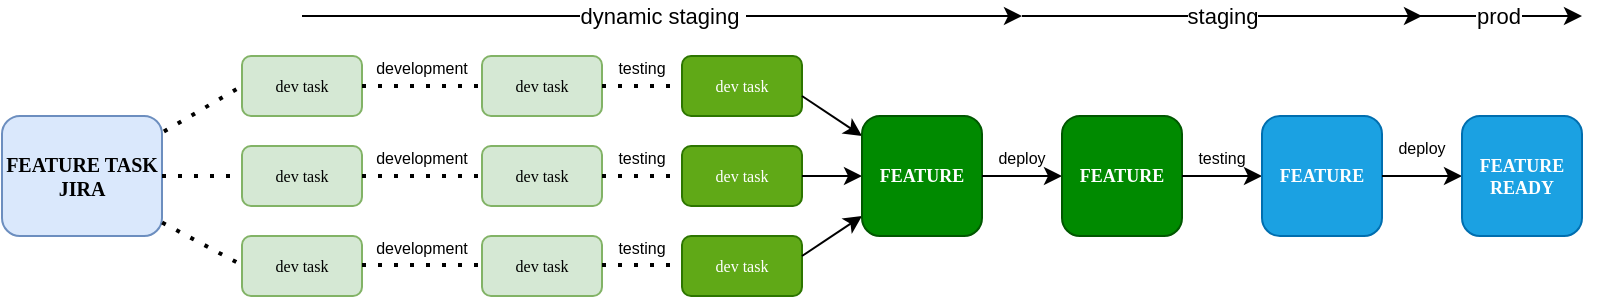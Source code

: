 <mxfile version="13.9.2" type="github">
  <diagram name="Page-1" id="74e2e168-ea6b-b213-b513-2b3c1d86103e">
    <mxGraphModel dx="1117" dy="629" grid="1" gridSize="10" guides="1" tooltips="1" connect="1" arrows="1" fold="1" page="1" pageScale="1" pageWidth="1100" pageHeight="850" background="#ffffff" math="0" shadow="0">
      <root>
        <mxCell id="0" />
        <mxCell id="1" parent="0" />
        <mxCell id="RN37qcFzK1oXaAnjsQLj-27" value="&lt;font&gt;&lt;b&gt;&lt;font size=&quot;1&quot;&gt;FEATURE TASK JIRA&lt;/font&gt;&lt;br&gt;&lt;/b&gt;&lt;/font&gt;" style="rounded=1;whiteSpace=wrap;html=1;shadow=0;labelBackgroundColor=none;strokeWidth=1;fontFamily=Verdana;fontSize=8;align=center;fillColor=#dae8fc;strokeColor=#6c8ebf;" vertex="1" parent="1">
          <mxGeometry x="170" y="190" width="80" height="60" as="geometry" />
        </mxCell>
        <mxCell id="RN37qcFzK1oXaAnjsQLj-28" value="dev task" style="rounded=1;whiteSpace=wrap;html=1;shadow=0;labelBackgroundColor=none;strokeWidth=1;fontFamily=Verdana;fontSize=8;align=center;fillColor=#d5e8d4;strokeColor=#82b366;" vertex="1" parent="1">
          <mxGeometry x="290" y="160" width="60" height="30" as="geometry" />
        </mxCell>
        <mxCell id="RN37qcFzK1oXaAnjsQLj-32" value="dev task" style="rounded=1;whiteSpace=wrap;html=1;shadow=0;labelBackgroundColor=none;strokeWidth=1;fontFamily=Verdana;fontSize=8;align=center;fillColor=#d5e8d4;strokeColor=#82b366;" vertex="1" parent="1">
          <mxGeometry x="290" y="205" width="60" height="30" as="geometry" />
        </mxCell>
        <mxCell id="RN37qcFzK1oXaAnjsQLj-33" value="dev task" style="rounded=1;whiteSpace=wrap;html=1;shadow=0;labelBackgroundColor=none;strokeWidth=1;fontFamily=Verdana;fontSize=8;align=center;fillColor=#d5e8d4;strokeColor=#82b366;" vertex="1" parent="1">
          <mxGeometry x="290" y="250" width="60" height="30" as="geometry" />
        </mxCell>
        <mxCell id="RN37qcFzK1oXaAnjsQLj-34" value="" style="endArrow=none;dashed=1;html=1;dashPattern=1 3;strokeWidth=2;exitX=1;exitY=0.5;exitDx=0;exitDy=0;" edge="1" parent="1">
          <mxGeometry width="50" height="50" relative="1" as="geometry">
            <mxPoint x="350" y="264.56" as="sourcePoint" />
            <mxPoint x="420" y="264.56" as="targetPoint" />
          </mxGeometry>
        </mxCell>
        <mxCell id="RN37qcFzK1oXaAnjsQLj-35" value="" style="endArrow=none;dashed=1;html=1;dashPattern=1 3;strokeWidth=2;exitX=1;exitY=0.5;exitDx=0;exitDy=0;" edge="1" parent="1">
          <mxGeometry width="50" height="50" relative="1" as="geometry">
            <mxPoint x="350" y="174.98" as="sourcePoint" />
            <mxPoint x="420" y="174.98" as="targetPoint" />
          </mxGeometry>
        </mxCell>
        <mxCell id="RN37qcFzK1oXaAnjsQLj-36" value="" style="endArrow=none;dashed=1;html=1;dashPattern=1 3;strokeWidth=2;exitX=1;exitY=0.5;exitDx=0;exitDy=0;" edge="1" parent="1">
          <mxGeometry width="50" height="50" relative="1" as="geometry">
            <mxPoint x="350" y="219.98" as="sourcePoint" />
            <mxPoint x="420" y="219.98" as="targetPoint" />
          </mxGeometry>
        </mxCell>
        <mxCell id="RN37qcFzK1oXaAnjsQLj-37" value="dev task" style="rounded=1;whiteSpace=wrap;html=1;shadow=0;labelBackgroundColor=none;strokeWidth=1;fontFamily=Verdana;fontSize=8;align=center;fillColor=#d5e8d4;strokeColor=#82b366;" vertex="1" parent="1">
          <mxGeometry x="410" y="160" width="60" height="30" as="geometry" />
        </mxCell>
        <mxCell id="RN37qcFzK1oXaAnjsQLj-38" value="dev task" style="rounded=1;whiteSpace=wrap;html=1;shadow=0;labelBackgroundColor=none;strokeWidth=1;fontFamily=Verdana;fontSize=8;align=center;fillColor=#d5e8d4;strokeColor=#82b366;" vertex="1" parent="1">
          <mxGeometry x="410" y="205" width="60" height="30" as="geometry" />
        </mxCell>
        <mxCell id="RN37qcFzK1oXaAnjsQLj-39" value="dev task" style="rounded=1;whiteSpace=wrap;html=1;shadow=0;labelBackgroundColor=none;strokeWidth=1;fontFamily=Verdana;fontSize=8;align=center;fillColor=#d5e8d4;strokeColor=#82b366;" vertex="1" parent="1">
          <mxGeometry x="410" y="250" width="60" height="30" as="geometry" />
        </mxCell>
        <mxCell id="RN37qcFzK1oXaAnjsQLj-40" value="&lt;font style=&quot;font-size: 8px&quot;&gt;development&lt;/font&gt;" style="text;html=1;strokeColor=none;fillColor=none;align=center;verticalAlign=middle;whiteSpace=wrap;rounded=0;" vertex="1" parent="1">
          <mxGeometry x="360" y="160" width="40" height="10" as="geometry" />
        </mxCell>
        <mxCell id="RN37qcFzK1oXaAnjsQLj-41" value="&lt;font style=&quot;font-size: 8px&quot;&gt;development&lt;/font&gt;" style="text;html=1;strokeColor=none;fillColor=none;align=center;verticalAlign=middle;whiteSpace=wrap;rounded=0;" vertex="1" parent="1">
          <mxGeometry x="360" y="200" width="40" height="20" as="geometry" />
        </mxCell>
        <mxCell id="RN37qcFzK1oXaAnjsQLj-42" value="&lt;font style=&quot;font-size: 8px&quot;&gt;development&lt;/font&gt;" style="text;html=1;strokeColor=none;fillColor=none;align=center;verticalAlign=middle;whiteSpace=wrap;rounded=0;" vertex="1" parent="1">
          <mxGeometry x="360" y="250" width="40" height="10" as="geometry" />
        </mxCell>
        <mxCell id="RN37qcFzK1oXaAnjsQLj-49" value="" style="endArrow=none;dashed=1;html=1;dashPattern=1 3;strokeWidth=2;exitX=1;exitY=0.5;exitDx=0;exitDy=0;" edge="1" parent="1">
          <mxGeometry width="50" height="50" relative="1" as="geometry">
            <mxPoint x="470" y="264.56" as="sourcePoint" />
            <mxPoint x="540" y="264.56" as="targetPoint" />
          </mxGeometry>
        </mxCell>
        <mxCell id="RN37qcFzK1oXaAnjsQLj-50" value="" style="endArrow=none;dashed=1;html=1;dashPattern=1 3;strokeWidth=2;exitX=1;exitY=0.5;exitDx=0;exitDy=0;" edge="1" parent="1">
          <mxGeometry width="50" height="50" relative="1" as="geometry">
            <mxPoint x="470" y="174.98" as="sourcePoint" />
            <mxPoint x="540" y="174.98" as="targetPoint" />
          </mxGeometry>
        </mxCell>
        <mxCell id="RN37qcFzK1oXaAnjsQLj-51" value="" style="endArrow=none;dashed=1;html=1;dashPattern=1 3;strokeWidth=2;exitX=1;exitY=0.5;exitDx=0;exitDy=0;" edge="1" parent="1">
          <mxGeometry width="50" height="50" relative="1" as="geometry">
            <mxPoint x="470" y="219.98" as="sourcePoint" />
            <mxPoint x="540" y="219.98" as="targetPoint" />
          </mxGeometry>
        </mxCell>
        <mxCell id="RN37qcFzK1oXaAnjsQLj-52" value="&lt;font style=&quot;font-size: 8px&quot;&gt;testing&lt;/font&gt;" style="text;html=1;strokeColor=none;fillColor=none;align=center;verticalAlign=middle;whiteSpace=wrap;rounded=0;" vertex="1" parent="1">
          <mxGeometry x="470" y="160" width="40" height="10" as="geometry" />
        </mxCell>
        <mxCell id="RN37qcFzK1oXaAnjsQLj-53" value="&lt;font style=&quot;font-size: 8px&quot;&gt;testing&lt;/font&gt;" style="text;html=1;strokeColor=none;fillColor=none;align=center;verticalAlign=middle;whiteSpace=wrap;rounded=0;" vertex="1" parent="1">
          <mxGeometry x="470" y="200" width="40" height="20" as="geometry" />
        </mxCell>
        <mxCell id="RN37qcFzK1oXaAnjsQLj-54" value="&lt;font style=&quot;font-size: 8px&quot;&gt;testing&lt;/font&gt;" style="text;html=1;strokeColor=none;fillColor=none;align=center;verticalAlign=middle;whiteSpace=wrap;rounded=0;" vertex="1" parent="1">
          <mxGeometry x="470" y="250" width="40" height="10" as="geometry" />
        </mxCell>
        <mxCell id="RN37qcFzK1oXaAnjsQLj-55" value="dev task" style="rounded=1;whiteSpace=wrap;html=1;shadow=0;labelBackgroundColor=none;strokeWidth=1;fontFamily=Verdana;fontSize=8;align=center;fillColor=#60a917;strokeColor=#2D7600;fontColor=#ffffff;" vertex="1" parent="1">
          <mxGeometry x="510" y="160" width="60" height="30" as="geometry" />
        </mxCell>
        <mxCell id="RN37qcFzK1oXaAnjsQLj-56" value="dev task" style="rounded=1;whiteSpace=wrap;html=1;shadow=0;labelBackgroundColor=none;strokeWidth=1;fontFamily=Verdana;fontSize=8;align=center;fillColor=#60a917;strokeColor=#2D7600;fontColor=#ffffff;" vertex="1" parent="1">
          <mxGeometry x="510" y="205" width="60" height="30" as="geometry" />
        </mxCell>
        <mxCell id="RN37qcFzK1oXaAnjsQLj-57" value="dev task" style="rounded=1;whiteSpace=wrap;html=1;shadow=0;labelBackgroundColor=none;strokeWidth=1;fontFamily=Verdana;fontSize=8;align=center;fillColor=#60a917;strokeColor=#2D7600;fontColor=#ffffff;" vertex="1" parent="1">
          <mxGeometry x="510" y="250" width="60" height="30" as="geometry" />
        </mxCell>
        <mxCell id="RN37qcFzK1oXaAnjsQLj-58" value="" style="endArrow=classic;html=1;" edge="1" parent="1">
          <mxGeometry width="50" height="50" relative="1" as="geometry">
            <mxPoint x="570" y="180" as="sourcePoint" />
            <mxPoint x="600" y="200" as="targetPoint" />
          </mxGeometry>
        </mxCell>
        <mxCell id="RN37qcFzK1oXaAnjsQLj-59" value="" style="endArrow=classic;html=1;exitX=1.056;exitY=0.492;exitDx=0;exitDy=0;exitPerimeter=0;" edge="1" parent="1">
          <mxGeometry width="50" height="50" relative="1" as="geometry">
            <mxPoint x="570" y="260" as="sourcePoint" />
            <mxPoint x="600" y="240" as="targetPoint" />
          </mxGeometry>
        </mxCell>
        <mxCell id="RN37qcFzK1oXaAnjsQLj-60" value="" style="endArrow=classic;html=1;" edge="1" parent="1">
          <mxGeometry width="50" height="50" relative="1" as="geometry">
            <mxPoint x="570" y="220" as="sourcePoint" />
            <mxPoint x="600" y="220" as="targetPoint" />
          </mxGeometry>
        </mxCell>
        <mxCell id="RN37qcFzK1oXaAnjsQLj-61" value="&lt;font style=&quot;font-size: 9px&quot;&gt;&lt;b&gt;FEATURE&lt;/b&gt;&lt;/font&gt;" style="rounded=1;whiteSpace=wrap;html=1;shadow=0;labelBackgroundColor=none;strokeWidth=1;fontFamily=Verdana;fontSize=8;align=center;fillColor=#008a00;strokeColor=#005700;fontColor=#ffffff;" vertex="1" parent="1">
          <mxGeometry x="600" y="190" width="60" height="60" as="geometry" />
        </mxCell>
        <mxCell id="RN37qcFzK1oXaAnjsQLj-62" value="" style="endArrow=classic;html=1;" edge="1" parent="1">
          <mxGeometry width="50" height="50" relative="1" as="geometry">
            <mxPoint x="660" y="220" as="sourcePoint" />
            <mxPoint x="700" y="220" as="targetPoint" />
          </mxGeometry>
        </mxCell>
        <mxCell id="RN37qcFzK1oXaAnjsQLj-65" value="&lt;span style=&quot;font-size: 8px&quot;&gt;deploy&lt;/span&gt;" style="text;html=1;strokeColor=none;fillColor=none;align=center;verticalAlign=middle;whiteSpace=wrap;rounded=0;" vertex="1" parent="1">
          <mxGeometry x="660" y="205" width="40" height="10" as="geometry" />
        </mxCell>
        <mxCell id="RN37qcFzK1oXaAnjsQLj-67" value="&lt;font style=&quot;font-size: 9px&quot;&gt;&lt;b&gt;FEATURE&lt;/b&gt;&lt;/font&gt;" style="rounded=1;whiteSpace=wrap;html=1;shadow=0;labelBackgroundColor=none;strokeWidth=1;fontFamily=Verdana;fontSize=8;align=center;fillColor=#008a00;strokeColor=#005700;fontColor=#ffffff;" vertex="1" parent="1">
          <mxGeometry x="700" y="190" width="60" height="60" as="geometry" />
        </mxCell>
        <mxCell id="RN37qcFzK1oXaAnjsQLj-68" value="" style="endArrow=classic;html=1;" edge="1" parent="1">
          <mxGeometry width="50" height="50" relative="1" as="geometry">
            <mxPoint x="760" y="220" as="sourcePoint" />
            <mxPoint x="800" y="220" as="targetPoint" />
          </mxGeometry>
        </mxCell>
        <mxCell id="RN37qcFzK1oXaAnjsQLj-69" value="&lt;p&gt;&lt;span style=&quot;font-size: 8px&quot;&gt;testing&lt;/span&gt;&lt;/p&gt;" style="text;html=1;strokeColor=none;fillColor=none;align=center;verticalAlign=middle;whiteSpace=wrap;rounded=0;" vertex="1" parent="1">
          <mxGeometry x="760" y="190" width="40" height="40" as="geometry" />
        </mxCell>
        <mxCell id="RN37qcFzK1oXaAnjsQLj-70" value="&lt;font style=&quot;font-size: 9px&quot;&gt;&lt;b&gt;FEATURE&lt;/b&gt;&lt;/font&gt;" style="rounded=1;whiteSpace=wrap;html=1;shadow=0;labelBackgroundColor=none;strokeWidth=1;fontFamily=Verdana;fontSize=8;align=center;fillColor=#1ba1e2;strokeColor=#006EAF;fontColor=#ffffff;" vertex="1" parent="1">
          <mxGeometry x="800" y="190" width="60" height="60" as="geometry" />
        </mxCell>
        <mxCell id="RN37qcFzK1oXaAnjsQLj-71" value="" style="endArrow=none;dashed=1;html=1;dashPattern=1 3;strokeWidth=2;exitX=1.001;exitY=0.888;exitDx=0;exitDy=0;exitPerimeter=0;" edge="1" parent="1" source="RN37qcFzK1oXaAnjsQLj-27">
          <mxGeometry width="50" height="50" relative="1" as="geometry">
            <mxPoint x="220" y="264.56" as="sourcePoint" />
            <mxPoint x="290" y="264.56" as="targetPoint" />
          </mxGeometry>
        </mxCell>
        <mxCell id="RN37qcFzK1oXaAnjsQLj-72" value="" style="endArrow=none;dashed=1;html=1;dashPattern=1 3;strokeWidth=2;exitX=1.012;exitY=0.13;exitDx=0;exitDy=0;exitPerimeter=0;" edge="1" parent="1" source="RN37qcFzK1oXaAnjsQLj-27">
          <mxGeometry width="50" height="50" relative="1" as="geometry">
            <mxPoint x="220" y="174.98" as="sourcePoint" />
            <mxPoint x="290" y="174.98" as="targetPoint" />
          </mxGeometry>
        </mxCell>
        <mxCell id="RN37qcFzK1oXaAnjsQLj-73" value="" style="endArrow=none;dashed=1;html=1;dashPattern=1 3;strokeWidth=2;" edge="1" parent="1">
          <mxGeometry width="50" height="50" relative="1" as="geometry">
            <mxPoint x="250" y="220" as="sourcePoint" />
            <mxPoint x="290" y="219.98" as="targetPoint" />
          </mxGeometry>
        </mxCell>
        <mxCell id="RN37qcFzK1oXaAnjsQLj-75" value="" style="endArrow=classic;html=1;" edge="1" parent="1">
          <mxGeometry width="50" height="50" relative="1" as="geometry">
            <mxPoint x="860" y="220" as="sourcePoint" />
            <mxPoint x="900" y="220" as="targetPoint" />
          </mxGeometry>
        </mxCell>
        <mxCell id="RN37qcFzK1oXaAnjsQLj-76" value="&lt;span style=&quot;font-size: 8px&quot;&gt;deploy&lt;/span&gt;" style="text;html=1;strokeColor=none;fillColor=none;align=center;verticalAlign=middle;whiteSpace=wrap;rounded=0;" vertex="1" parent="1">
          <mxGeometry x="860" y="200" width="40" height="10" as="geometry" />
        </mxCell>
        <mxCell id="RN37qcFzK1oXaAnjsQLj-81" value="&lt;font style=&quot;font-size: 9px&quot;&gt;&lt;b&gt;FEATURE READY&lt;/b&gt;&lt;/font&gt;" style="rounded=1;whiteSpace=wrap;html=1;shadow=0;labelBackgroundColor=none;strokeWidth=1;fontFamily=Verdana;fontSize=8;align=center;fillColor=#1ba1e2;strokeColor=#006EAF;fontColor=#ffffff;" vertex="1" parent="1">
          <mxGeometry x="900" y="190" width="60" height="60" as="geometry" />
        </mxCell>
        <mxCell id="RN37qcFzK1oXaAnjsQLj-82" value="" style="endArrow=classic;html=1;" edge="1" parent="1">
          <mxGeometry relative="1" as="geometry">
            <mxPoint x="320" y="140" as="sourcePoint" />
            <mxPoint x="680" y="140" as="targetPoint" />
          </mxGeometry>
        </mxCell>
        <mxCell id="RN37qcFzK1oXaAnjsQLj-83" value="dynamic staging&amp;nbsp;" style="edgeLabel;resizable=0;html=1;align=center;verticalAlign=middle;" connectable="0" vertex="1" parent="RN37qcFzK1oXaAnjsQLj-82">
          <mxGeometry relative="1" as="geometry" />
        </mxCell>
        <mxCell id="RN37qcFzK1oXaAnjsQLj-84" value="" style="endArrow=classic;html=1;" edge="1" parent="1">
          <mxGeometry relative="1" as="geometry">
            <mxPoint x="680" y="140" as="sourcePoint" />
            <mxPoint x="880" y="140" as="targetPoint" />
          </mxGeometry>
        </mxCell>
        <mxCell id="RN37qcFzK1oXaAnjsQLj-85" value="staging" style="edgeLabel;resizable=0;html=1;align=center;verticalAlign=middle;" connectable="0" vertex="1" parent="RN37qcFzK1oXaAnjsQLj-84">
          <mxGeometry relative="1" as="geometry" />
        </mxCell>
        <mxCell id="RN37qcFzK1oXaAnjsQLj-86" value="" style="endArrow=classic;html=1;" edge="1" parent="1">
          <mxGeometry relative="1" as="geometry">
            <mxPoint x="875" y="140" as="sourcePoint" />
            <mxPoint x="960" y="140" as="targetPoint" />
          </mxGeometry>
        </mxCell>
        <mxCell id="RN37qcFzK1oXaAnjsQLj-87" value="prod" style="edgeLabel;resizable=0;html=1;align=center;verticalAlign=middle;" connectable="0" vertex="1" parent="RN37qcFzK1oXaAnjsQLj-86">
          <mxGeometry relative="1" as="geometry" />
        </mxCell>
      </root>
    </mxGraphModel>
  </diagram>
</mxfile>
